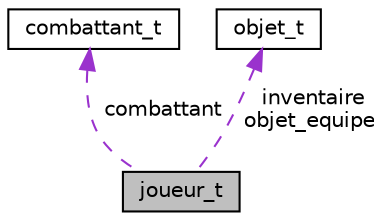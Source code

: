 digraph "joueur_t"
{
 // LATEX_PDF_SIZE
  edge [fontname="Helvetica",fontsize="10",labelfontname="Helvetica",labelfontsize="10"];
  node [fontname="Helvetica",fontsize="10",shape=record];
  Node1 [label="joueur_t",height=0.2,width=0.4,color="black", fillcolor="grey75", style="filled", fontcolor="black",tooltip="représentation du joueur"];
  Node2 -> Node1 [dir="back",color="darkorchid3",fontsize="10",style="dashed",label=" combattant" ,fontname="Helvetica"];
  Node2 [label="combattant_t",height=0.2,width=0.4,color="black", fillcolor="white", style="filled",URL="$structcombattant__t.html",tooltip="représentation d'une entité combattante"];
  Node3 -> Node1 [dir="back",color="darkorchid3",fontsize="10",style="dashed",label=" inventaire\nobjet_equipe" ,fontname="Helvetica"];
  Node3 [label="objet_t",height=0.2,width=0.4,color="black", fillcolor="white", style="filled",URL="$structobjet__t.html",tooltip="représentation d'un objet"];
}
